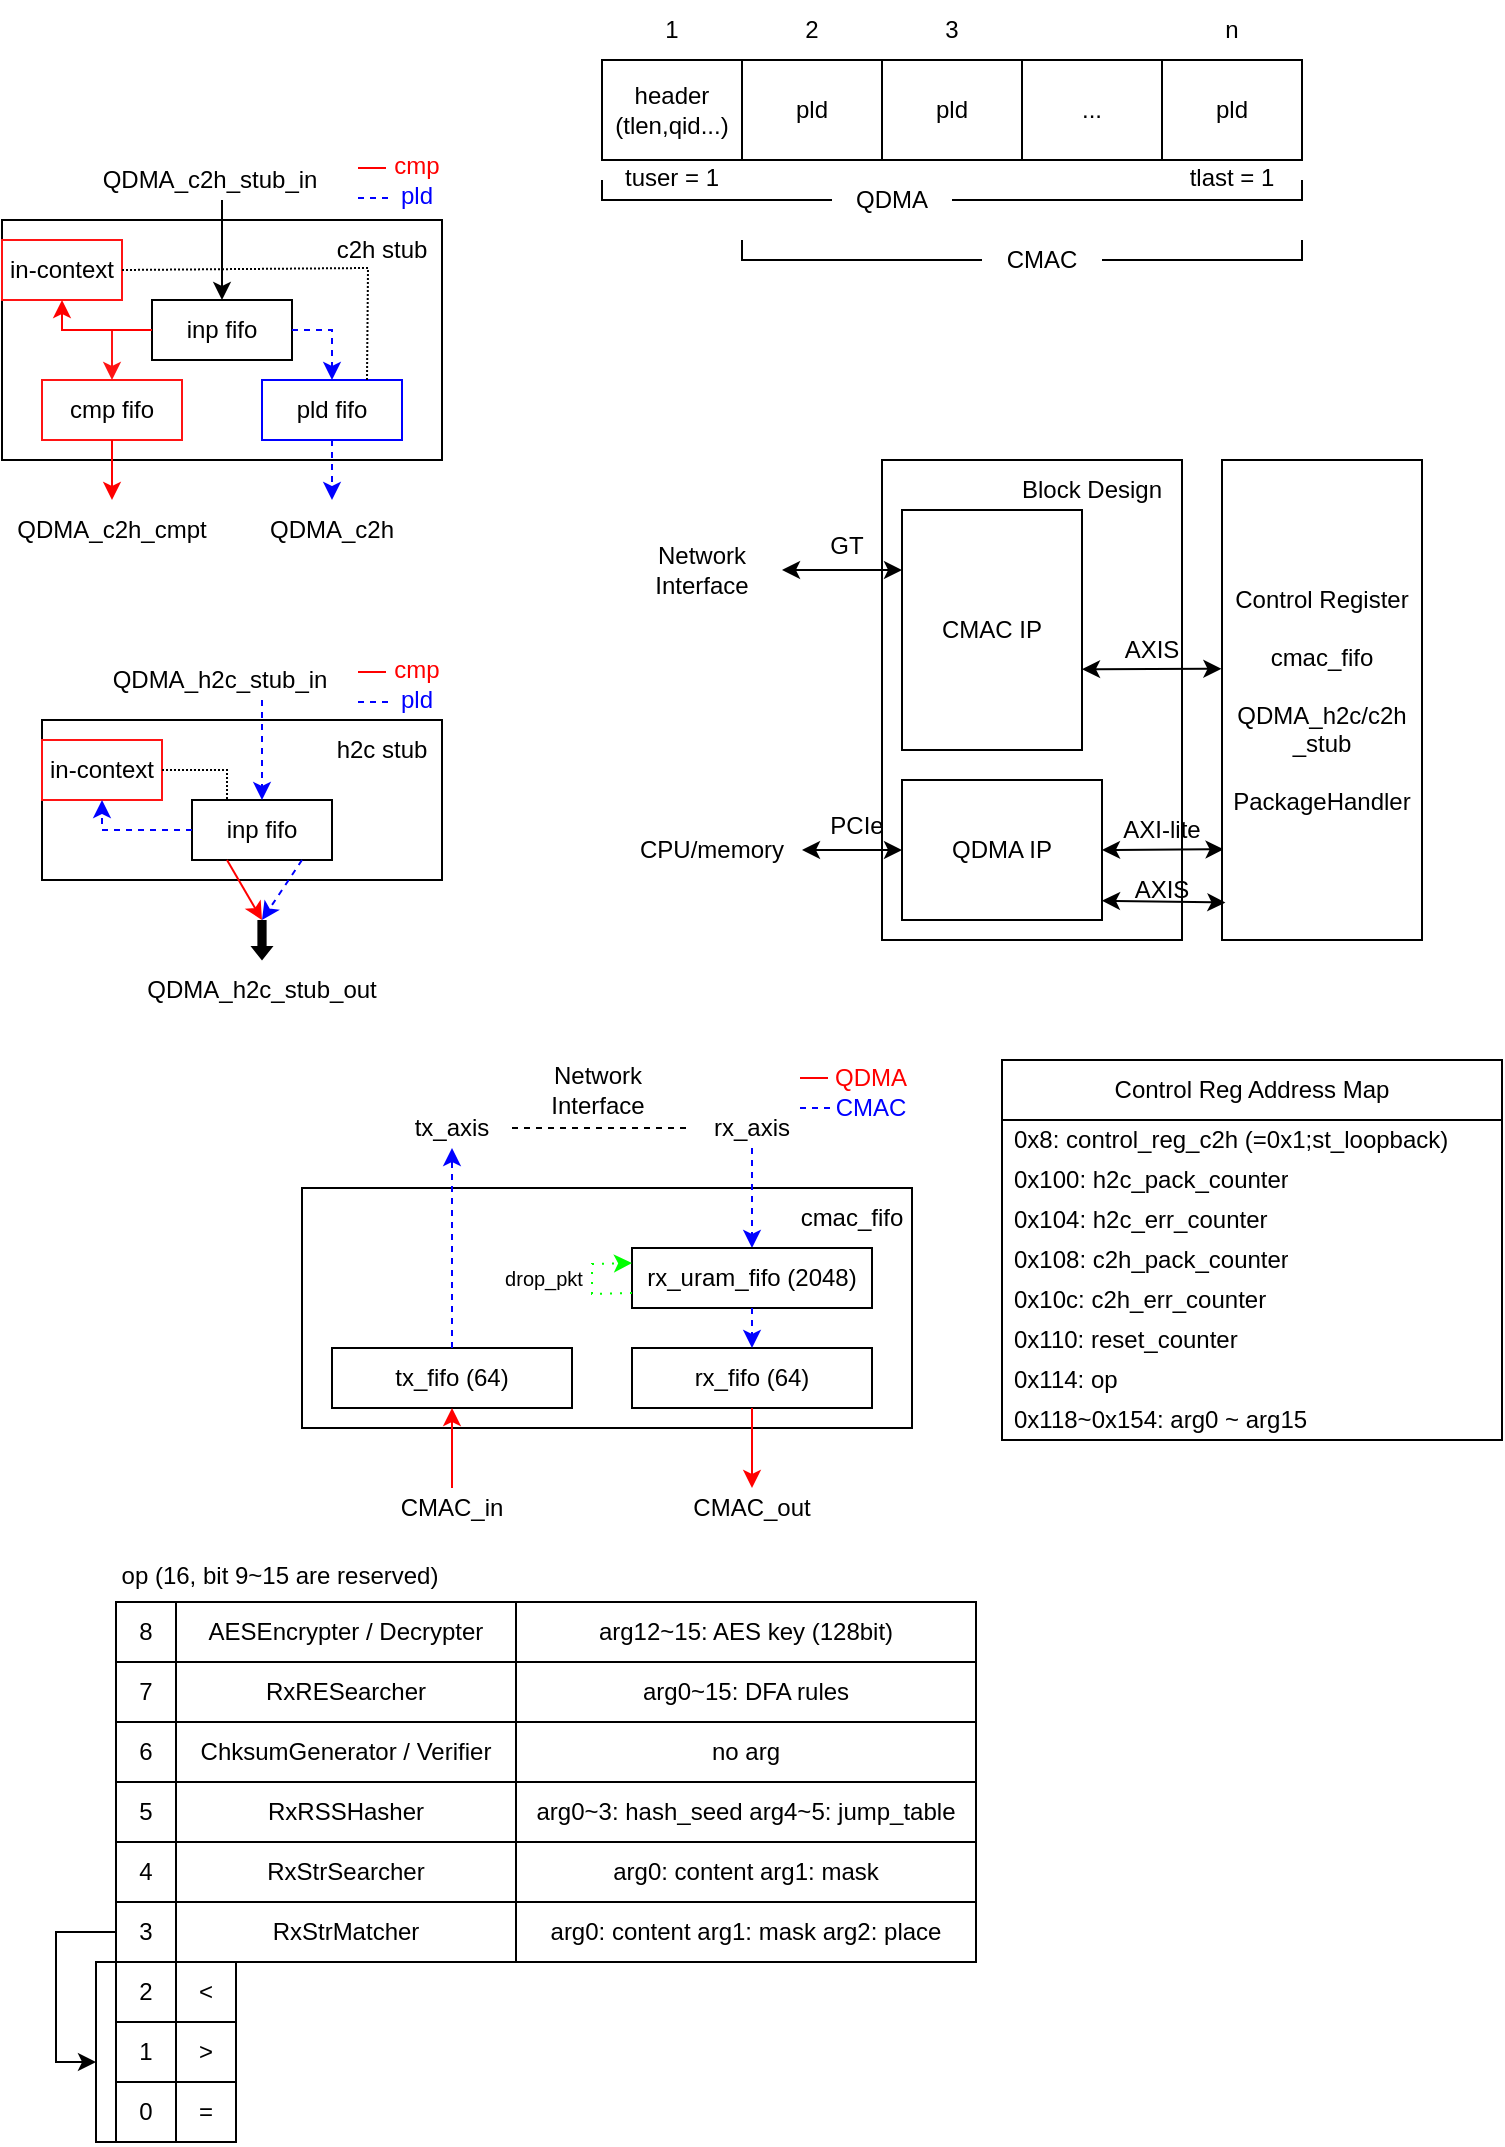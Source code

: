 <mxfile version="20.8.16" type="device"><diagram name="第 1 页" id="GhgbTUiSFUMxC7mxD11E"><mxGraphModel dx="1182" dy="683" grid="0" gridSize="10" guides="1" tooltips="1" connect="1" arrows="1" fold="1" page="1" pageScale="1" pageWidth="827" pageHeight="1169" math="0" shadow="0"><root><mxCell id="0"/><mxCell id="1" parent="0"/><mxCell id="1Ac1KNujhslvYd92eQdr-86" value="" style="group" parent="1" vertex="1" connectable="0"><mxGeometry x="20" y="160" width="220" height="210" as="geometry"/></mxCell><mxCell id="1Ac1KNujhslvYd92eQdr-1" value="" style="rounded=0;whiteSpace=wrap;html=1;" parent="1Ac1KNujhslvYd92eQdr-86" vertex="1"><mxGeometry y="40" width="220" height="120" as="geometry"/></mxCell><mxCell id="1Ac1KNujhslvYd92eQdr-2" value="c2h stub" style="text;html=1;strokeColor=none;fillColor=none;align=center;verticalAlign=middle;whiteSpace=wrap;rounded=0;" parent="1Ac1KNujhslvYd92eQdr-86" vertex="1"><mxGeometry x="160" y="40" width="60" height="30" as="geometry"/></mxCell><mxCell id="1Ac1KNujhslvYd92eQdr-3" value="inp fifo" style="rounded=0;whiteSpace=wrap;html=1;" parent="1Ac1KNujhslvYd92eQdr-86" vertex="1"><mxGeometry x="75" y="80" width="70" height="30" as="geometry"/></mxCell><mxCell id="1Ac1KNujhslvYd92eQdr-5" value="cmp fifo" style="rounded=0;whiteSpace=wrap;html=1;strokeColor=#FF1414;" parent="1Ac1KNujhslvYd92eQdr-86" vertex="1"><mxGeometry x="20" y="120" width="70" height="30" as="geometry"/></mxCell><mxCell id="1Ac1KNujhslvYd92eQdr-11" value="" style="edgeStyle=orthogonalEdgeStyle;rounded=0;orthogonalLoop=1;jettySize=auto;html=1;exitX=0;exitY=0.5;exitDx=0;exitDy=0;entryX=0.5;entryY=0;entryDx=0;entryDy=0;fillColor=#FF1C1C;strokeColor=#FF1414;" parent="1Ac1KNujhslvYd92eQdr-86" source="1Ac1KNujhslvYd92eQdr-3" target="1Ac1KNujhslvYd92eQdr-5" edge="1"><mxGeometry relative="1" as="geometry"/></mxCell><mxCell id="1Ac1KNujhslvYd92eQdr-6" value="pld fifo" style="rounded=0;whiteSpace=wrap;html=1;strokeColor=#0000FF;" parent="1Ac1KNujhslvYd92eQdr-86" vertex="1"><mxGeometry x="130" y="120" width="70" height="30" as="geometry"/></mxCell><mxCell id="1Ac1KNujhslvYd92eQdr-12" value="" style="edgeStyle=orthogonalEdgeStyle;rounded=0;orthogonalLoop=1;jettySize=auto;html=1;exitX=1;exitY=0.5;exitDx=0;exitDy=0;strokeColor=#0000FF;dashed=1;" parent="1Ac1KNujhslvYd92eQdr-86" source="1Ac1KNujhslvYd92eQdr-3" target="1Ac1KNujhslvYd92eQdr-6" edge="1"><mxGeometry relative="1" as="geometry"/></mxCell><mxCell id="1Ac1KNujhslvYd92eQdr-7" value="in-context" style="rounded=0;whiteSpace=wrap;html=1;strokeColor=#FF1414;" parent="1Ac1KNujhslvYd92eQdr-86" vertex="1"><mxGeometry y="50" width="60" height="30" as="geometry"/></mxCell><mxCell id="1Ac1KNujhslvYd92eQdr-8" value="" style="endArrow=classic;html=1;rounded=0;entryX=0.5;entryY=0;entryDx=0;entryDy=0;" parent="1Ac1KNujhslvYd92eQdr-86" target="1Ac1KNujhslvYd92eQdr-3" edge="1"><mxGeometry width="50" height="50" relative="1" as="geometry"><mxPoint x="110" y="30" as="sourcePoint"/><mxPoint x="140" y="-10" as="targetPoint"/></mxGeometry></mxCell><mxCell id="1Ac1KNujhslvYd92eQdr-26" value="" style="edgeStyle=orthogonalEdgeStyle;rounded=0;orthogonalLoop=1;jettySize=auto;html=1;strokeColor=#FF0000;fillColor=#FF1C1C;entryX=0.5;entryY=1;entryDx=0;entryDy=0;" parent="1Ac1KNujhslvYd92eQdr-86" source="1Ac1KNujhslvYd92eQdr-3" target="1Ac1KNujhslvYd92eQdr-7" edge="1"><mxGeometry relative="1" as="geometry"><Array as="points"><mxPoint x="30" y="95"/></Array></mxGeometry></mxCell><mxCell id="1Ac1KNujhslvYd92eQdr-17" value="" style="endArrow=classic;html=1;rounded=0;exitX=0.5;exitY=1;exitDx=0;exitDy=0;strokeColor=#FF0000;" parent="1Ac1KNujhslvYd92eQdr-86" source="1Ac1KNujhslvYd92eQdr-5" edge="1"><mxGeometry width="50" height="50" relative="1" as="geometry"><mxPoint x="100" y="230" as="sourcePoint"/><mxPoint x="55" y="180" as="targetPoint"/></mxGeometry></mxCell><mxCell id="1Ac1KNujhslvYd92eQdr-18" value="" style="endArrow=classic;html=1;rounded=0;exitX=0.5;exitY=1;exitDx=0;exitDy=0;strokeColor=#0000FF;dashed=1;" parent="1Ac1KNujhslvYd92eQdr-86" source="1Ac1KNujhslvYd92eQdr-6" edge="1"><mxGeometry width="50" height="50" relative="1" as="geometry"><mxPoint x="210" y="230" as="sourcePoint"/><mxPoint x="165" y="180" as="targetPoint"/></mxGeometry></mxCell><mxCell id="1Ac1KNujhslvYd92eQdr-19" value="QDMA_c2h_cmpt" style="text;html=1;strokeColor=none;fillColor=none;align=center;verticalAlign=middle;whiteSpace=wrap;rounded=0;" parent="1Ac1KNujhslvYd92eQdr-86" vertex="1"><mxGeometry x="25" y="180" width="60" height="30" as="geometry"/></mxCell><mxCell id="1Ac1KNujhslvYd92eQdr-20" value="QDMA_c2h" style="text;html=1;strokeColor=none;fillColor=none;align=center;verticalAlign=middle;whiteSpace=wrap;rounded=0;" parent="1Ac1KNujhslvYd92eQdr-86" vertex="1"><mxGeometry x="135" y="180" width="60" height="30" as="geometry"/></mxCell><mxCell id="1Ac1KNujhslvYd92eQdr-38" value="&lt;font color=&quot;#ff0000&quot;&gt;cmp&lt;/font&gt; &lt;font color=&quot;#0000ff&quot;&gt;pld&lt;/font&gt;" style="text;html=1;strokeColor=none;fillColor=none;align=center;verticalAlign=middle;whiteSpace=wrap;rounded=0;" parent="1Ac1KNujhslvYd92eQdr-86" vertex="1"><mxGeometry x="195" y="7" width="25" height="26" as="geometry"/></mxCell><mxCell id="1Ac1KNujhslvYd92eQdr-39" value="&lt;font color=&quot;#000000&quot;&gt;QDMA_c2h_stub_in&lt;/font&gt;" style="text;html=1;strokeColor=none;fillColor=none;align=center;verticalAlign=middle;whiteSpace=wrap;rounded=0;fontColor=#0000FF;" parent="1Ac1KNujhslvYd92eQdr-86" vertex="1"><mxGeometry x="69" y="5" width="70" height="30" as="geometry"/></mxCell><mxCell id="4Rt4uNgSajtu0eQ9Tmw--2" value="" style="endArrow=none;dashed=1;html=1;rounded=0;exitX=1;exitY=0.5;exitDx=0;exitDy=0;entryX=0.75;entryY=0;entryDx=0;entryDy=0;dashPattern=1 1;" edge="1" parent="1Ac1KNujhslvYd92eQdr-86" source="1Ac1KNujhslvYd92eQdr-7" target="1Ac1KNujhslvYd92eQdr-6"><mxGeometry width="50" height="50" relative="1" as="geometry"><mxPoint x="290" y="157" as="sourcePoint"/><mxPoint x="340" y="107" as="targetPoint"/><Array as="points"><mxPoint x="183" y="64"/></Array></mxGeometry></mxCell><mxCell id="4Rt4uNgSajtu0eQ9Tmw--23" value="" style="endArrow=none;html=1;rounded=0;fillColor=#000000;strokeColor=#FF0000;" edge="1" parent="1Ac1KNujhslvYd92eQdr-86"><mxGeometry width="50" height="50" relative="1" as="geometry"><mxPoint x="178" y="14" as="sourcePoint"/><mxPoint x="192" y="14" as="targetPoint"/></mxGeometry></mxCell><mxCell id="1Ac1KNujhslvYd92eQdr-87" value="" style="group" parent="1" vertex="1" connectable="0"><mxGeometry x="320" y="90" width="350" height="145" as="geometry"/></mxCell><mxCell id="1Ac1KNujhslvYd92eQdr-27" value="" style="rounded=0;whiteSpace=wrap;html=1;strokeColor=#000000;fillColor=#FFFFFF;" parent="1Ac1KNujhslvYd92eQdr-87" vertex="1"><mxGeometry y="30" width="350" height="50" as="geometry"/></mxCell><mxCell id="1Ac1KNujhslvYd92eQdr-28" value="header&lt;br&gt;(tlen,qid...)" style="rounded=0;whiteSpace=wrap;html=1;strokeColor=#000000;fillColor=#FFFFFF;" parent="1Ac1KNujhslvYd92eQdr-87" vertex="1"><mxGeometry y="30" width="70" height="50" as="geometry"/></mxCell><mxCell id="1Ac1KNujhslvYd92eQdr-29" value="1" style="text;html=1;strokeColor=none;fillColor=none;align=center;verticalAlign=middle;whiteSpace=wrap;rounded=0;" parent="1Ac1KNujhslvYd92eQdr-87" vertex="1"><mxGeometry x="5" width="60" height="30" as="geometry"/></mxCell><mxCell id="1Ac1KNujhslvYd92eQdr-30" value="pld" style="rounded=0;whiteSpace=wrap;html=1;strokeColor=#000000;fillColor=#FFFFFF;" parent="1Ac1KNujhslvYd92eQdr-87" vertex="1"><mxGeometry x="70" y="30" width="70" height="50" as="geometry"/></mxCell><mxCell id="1Ac1KNujhslvYd92eQdr-34" value="" style="endArrow=none;html=1;rounded=0;strokeColor=#000000;fillColor=#FF1C1C;startArrow=none;" parent="1Ac1KNujhslvYd92eQdr-87" source="1Ac1KNujhslvYd92eQdr-42" edge="1"><mxGeometry width="50" height="50" relative="1" as="geometry"><mxPoint x="350" y="90" as="sourcePoint"/><mxPoint y="90" as="targetPoint"/><Array as="points"><mxPoint y="100"/></Array></mxGeometry></mxCell><mxCell id="1Ac1KNujhslvYd92eQdr-35" value="pld" style="rounded=0;whiteSpace=wrap;html=1;strokeColor=#000000;fillColor=#FFFFFF;" parent="1Ac1KNujhslvYd92eQdr-87" vertex="1"><mxGeometry x="140" y="30" width="70" height="50" as="geometry"/></mxCell><mxCell id="1Ac1KNujhslvYd92eQdr-36" value="..." style="rounded=0;whiteSpace=wrap;html=1;strokeColor=#000000;fillColor=#FFFFFF;" parent="1Ac1KNujhslvYd92eQdr-87" vertex="1"><mxGeometry x="210" y="30" width="70" height="50" as="geometry"/></mxCell><mxCell id="1Ac1KNujhslvYd92eQdr-37" value="pld" style="rounded=0;whiteSpace=wrap;html=1;strokeColor=#000000;fillColor=#FFFFFF;" parent="1Ac1KNujhslvYd92eQdr-87" vertex="1"><mxGeometry x="280" y="30" width="70" height="50" as="geometry"/></mxCell><mxCell id="1Ac1KNujhslvYd92eQdr-41" value="" style="endArrow=none;html=1;rounded=0;strokeColor=#000000;fillColor=#FF1C1C;" parent="1Ac1KNujhslvYd92eQdr-87" target="1Ac1KNujhslvYd92eQdr-42" edge="1"><mxGeometry width="50" height="50" relative="1" as="geometry"><mxPoint x="350" y="90" as="sourcePoint"/><mxPoint y="90" as="targetPoint"/><Array as="points"><mxPoint x="350" y="100"/></Array></mxGeometry></mxCell><mxCell id="1Ac1KNujhslvYd92eQdr-42" value="QDMA" style="text;html=1;strokeColor=none;fillColor=none;align=center;verticalAlign=middle;whiteSpace=wrap;rounded=0;fontColor=#000000;" parent="1Ac1KNujhslvYd92eQdr-87" vertex="1"><mxGeometry x="115" y="85" width="60" height="30" as="geometry"/></mxCell><mxCell id="1Ac1KNujhslvYd92eQdr-43" value="" style="endArrow=none;html=1;rounded=0;strokeColor=#000000;fillColor=#FF1C1C;startArrow=none;" parent="1Ac1KNujhslvYd92eQdr-87" edge="1"><mxGeometry width="50" height="50" relative="1" as="geometry"><mxPoint x="185" y="130" as="sourcePoint"/><mxPoint x="70" y="120" as="targetPoint"/><Array as="points"><mxPoint x="70" y="130"/></Array></mxGeometry></mxCell><mxCell id="1Ac1KNujhslvYd92eQdr-44" value="" style="endArrow=none;html=1;rounded=0;strokeColor=#000000;fillColor=#FF1C1C;startArrow=none;" parent="1Ac1KNujhslvYd92eQdr-87" source="1Ac1KNujhslvYd92eQdr-45" edge="1"><mxGeometry width="50" height="50" relative="1" as="geometry"><mxPoint x="350" y="120" as="sourcePoint"/><mxPoint x="175" y="130" as="targetPoint"/><Array as="points"/></mxGeometry></mxCell><mxCell id="1Ac1KNujhslvYd92eQdr-46" value="" style="endArrow=none;html=1;rounded=0;strokeColor=#000000;fillColor=#FF1C1C;" parent="1Ac1KNujhslvYd92eQdr-87" target="1Ac1KNujhslvYd92eQdr-45" edge="1"><mxGeometry width="50" height="50" relative="1" as="geometry"><mxPoint x="350" y="120" as="sourcePoint"/><mxPoint x="175" y="130" as="targetPoint"/><Array as="points"><mxPoint x="350" y="130"/></Array></mxGeometry></mxCell><mxCell id="1Ac1KNujhslvYd92eQdr-45" value="CMAC" style="text;html=1;strokeColor=none;fillColor=none;align=center;verticalAlign=middle;whiteSpace=wrap;rounded=0;fontColor=#000000;" parent="1Ac1KNujhslvYd92eQdr-87" vertex="1"><mxGeometry x="190" y="115" width="60" height="30" as="geometry"/></mxCell><mxCell id="1Ac1KNujhslvYd92eQdr-49" value="2" style="text;html=1;strokeColor=none;fillColor=none;align=center;verticalAlign=middle;whiteSpace=wrap;rounded=0;" parent="1Ac1KNujhslvYd92eQdr-87" vertex="1"><mxGeometry x="75" width="60" height="30" as="geometry"/></mxCell><mxCell id="1Ac1KNujhslvYd92eQdr-50" value="3" style="text;html=1;strokeColor=none;fillColor=none;align=center;verticalAlign=middle;whiteSpace=wrap;rounded=0;" parent="1Ac1KNujhslvYd92eQdr-87" vertex="1"><mxGeometry x="145" width="60" height="30" as="geometry"/></mxCell><mxCell id="1Ac1KNujhslvYd92eQdr-51" value="n" style="text;html=1;strokeColor=none;fillColor=none;align=center;verticalAlign=middle;whiteSpace=wrap;rounded=0;" parent="1Ac1KNujhslvYd92eQdr-87" vertex="1"><mxGeometry x="285" width="60" height="30" as="geometry"/></mxCell><mxCell id="4Rt4uNgSajtu0eQ9Tmw--21" value="tuser = 1" style="text;html=1;strokeColor=none;fillColor=none;align=center;verticalAlign=middle;whiteSpace=wrap;rounded=0;" vertex="1" parent="1Ac1KNujhslvYd92eQdr-87"><mxGeometry x="5" y="77" width="60" height="24" as="geometry"/></mxCell><mxCell id="4Rt4uNgSajtu0eQ9Tmw--22" value="tlast&amp;nbsp;= 1" style="text;html=1;strokeColor=none;fillColor=none;align=center;verticalAlign=middle;whiteSpace=wrap;rounded=0;" vertex="1" parent="1Ac1KNujhslvYd92eQdr-87"><mxGeometry x="285" y="77" width="60" height="24" as="geometry"/></mxCell><mxCell id="1Ac1KNujhslvYd92eQdr-114" value="" style="group" parent="1" vertex="1" connectable="0"><mxGeometry x="40" y="410" width="200" height="190" as="geometry"/></mxCell><mxCell id="1Ac1KNujhslvYd92eQdr-89" value="" style="rounded=0;whiteSpace=wrap;html=1;" parent="1Ac1KNujhslvYd92eQdr-114" vertex="1"><mxGeometry y="40" width="200" height="80" as="geometry"/></mxCell><mxCell id="1Ac1KNujhslvYd92eQdr-90" value="h2c stub" style="text;html=1;strokeColor=none;fillColor=none;align=center;verticalAlign=middle;whiteSpace=wrap;rounded=0;" parent="1Ac1KNujhslvYd92eQdr-114" vertex="1"><mxGeometry x="140" y="40" width="60" height="30" as="geometry"/></mxCell><mxCell id="1Ac1KNujhslvYd92eQdr-91" value="inp fifo" style="rounded=0;whiteSpace=wrap;html=1;" parent="1Ac1KNujhslvYd92eQdr-114" vertex="1"><mxGeometry x="75" y="80" width="70" height="30" as="geometry"/></mxCell><mxCell id="1Ac1KNujhslvYd92eQdr-96" value="in-context" style="rounded=0;whiteSpace=wrap;html=1;strokeColor=#FF1414;" parent="1Ac1KNujhslvYd92eQdr-114" vertex="1"><mxGeometry y="50" width="60" height="30" as="geometry"/></mxCell><mxCell id="1Ac1KNujhslvYd92eQdr-97" value="" style="endArrow=classic;html=1;rounded=0;entryX=0.5;entryY=0;entryDx=0;entryDy=0;strokeColor=#0000FF;dashed=1;" parent="1Ac1KNujhslvYd92eQdr-114" target="1Ac1KNujhslvYd92eQdr-91" edge="1"><mxGeometry width="50" height="50" relative="1" as="geometry"><mxPoint x="110" y="30" as="sourcePoint"/><mxPoint x="140" y="-10" as="targetPoint"/></mxGeometry></mxCell><mxCell id="1Ac1KNujhslvYd92eQdr-100" value="" style="endArrow=classic;html=1;rounded=0;exitX=0;exitY=0.5;exitDx=0;exitDy=0;strokeColor=#0000FF;entryX=0.5;entryY=1;entryDx=0;entryDy=0;dashed=1;" parent="1Ac1KNujhslvYd92eQdr-114" source="1Ac1KNujhslvYd92eQdr-91" target="1Ac1KNujhslvYd92eQdr-96" edge="1"><mxGeometry width="50" height="50" relative="1" as="geometry"><mxPoint x="55" y="150" as="sourcePoint"/><mxPoint x="55" y="180" as="targetPoint"/><Array as="points"><mxPoint x="30" y="95"/></Array></mxGeometry></mxCell><mxCell id="1Ac1KNujhslvYd92eQdr-105" value="&lt;font color=&quot;#000000&quot;&gt;QDMA_h2c_stub_in&lt;/font&gt;" style="text;html=1;strokeColor=none;fillColor=none;align=center;verticalAlign=middle;whiteSpace=wrap;rounded=0;fontColor=#0000FF;" parent="1Ac1KNujhslvYd92eQdr-114" vertex="1"><mxGeometry x="54" y="5" width="70" height="30" as="geometry"/></mxCell><mxCell id="1Ac1KNujhslvYd92eQdr-106" value="" style="endArrow=classic;html=1;rounded=0;strokeColor=#FF0000;fontColor=#000000;fillColor=#FF1C1C;exitX=0.25;exitY=1;exitDx=0;exitDy=0;" parent="1Ac1KNujhslvYd92eQdr-114" source="1Ac1KNujhslvYd92eQdr-91" edge="1"><mxGeometry width="50" height="50" relative="1" as="geometry"><mxPoint x="90" y="270" as="sourcePoint"/><mxPoint x="110" y="140" as="targetPoint"/></mxGeometry></mxCell><mxCell id="1Ac1KNujhslvYd92eQdr-108" value="" style="endArrow=classic;html=1;rounded=0;strokeColor=#0000FF;fontColor=#000000;fillColor=#FF1C1C;dashed=1;" parent="1Ac1KNujhslvYd92eQdr-114" edge="1"><mxGeometry width="50" height="50" relative="1" as="geometry"><mxPoint x="130" y="110" as="sourcePoint"/><mxPoint x="110" y="140" as="targetPoint"/></mxGeometry></mxCell><mxCell id="1Ac1KNujhslvYd92eQdr-110" value="&lt;font color=&quot;#000000&quot;&gt;QDMA_h2c_stub_out&lt;/font&gt;" style="text;html=1;strokeColor=none;fillColor=none;align=center;verticalAlign=middle;whiteSpace=wrap;rounded=0;fontColor=#0000FF;" parent="1Ac1KNujhslvYd92eQdr-114" vertex="1"><mxGeometry x="75" y="160" width="70" height="30" as="geometry"/></mxCell><mxCell id="1Ac1KNujhslvYd92eQdr-113" value="" style="endArrow=classic;html=1;rounded=0;strokeColor=#000000;fontColor=#000000;fillColor=#000000;endFill=1;shape=flexArrow;endWidth=4.83;endSize=1.647;width=3.611;" parent="1Ac1KNujhslvYd92eQdr-114" target="1Ac1KNujhslvYd92eQdr-110" edge="1"><mxGeometry width="50" height="50" relative="1" as="geometry"><mxPoint x="110" y="140" as="sourcePoint"/><mxPoint x="90" y="140" as="targetPoint"/></mxGeometry></mxCell><mxCell id="4Rt4uNgSajtu0eQ9Tmw--11" value="" style="endArrow=none;dashed=1;html=1;rounded=0;exitX=1;exitY=0.5;exitDx=0;exitDy=0;entryX=0.25;entryY=0;entryDx=0;entryDy=0;dashPattern=1 1;edgeStyle=orthogonalEdgeStyle;" edge="1" parent="1Ac1KNujhslvYd92eQdr-114" source="1Ac1KNujhslvYd92eQdr-96" target="1Ac1KNujhslvYd92eQdr-91"><mxGeometry width="50" height="50" relative="1" as="geometry"><mxPoint x="111" y="-27" as="sourcePoint"/><mxPoint x="233.5" y="28" as="targetPoint"/></mxGeometry></mxCell><mxCell id="4Rt4uNgSajtu0eQ9Tmw--28" value="&lt;font color=&quot;#ff0000&quot;&gt;cmp&lt;/font&gt; &lt;font color=&quot;#0000ff&quot;&gt;pld&lt;/font&gt;" style="text;html=1;strokeColor=none;fillColor=none;align=center;verticalAlign=middle;whiteSpace=wrap;rounded=0;" vertex="1" parent="1Ac1KNujhslvYd92eQdr-114"><mxGeometry x="175" y="9" width="25" height="26" as="geometry"/></mxCell><mxCell id="4Rt4uNgSajtu0eQ9Tmw--29" value="" style="endArrow=none;html=1;rounded=0;fillColor=#000000;strokeColor=#FF0000;" edge="1" parent="1Ac1KNujhslvYd92eQdr-114"><mxGeometry width="50" height="50" relative="1" as="geometry"><mxPoint x="158" y="16" as="sourcePoint"/><mxPoint x="172" y="16" as="targetPoint"/></mxGeometry></mxCell><mxCell id="4Rt4uNgSajtu0eQ9Tmw--30" value="" style="endArrow=none;html=1;rounded=0;fillColor=#000000;dashed=1;strokeColor=#0000FF;" edge="1" parent="1Ac1KNujhslvYd92eQdr-114"><mxGeometry width="50" height="50" relative="1" as="geometry"><mxPoint x="158" y="31" as="sourcePoint"/><mxPoint x="173" y="31" as="targetPoint"/></mxGeometry></mxCell><mxCell id="1Ac1KNujhslvYd92eQdr-136" value="" style="group" parent="1" vertex="1" connectable="0"><mxGeometry x="330" y="320" width="400" height="240" as="geometry"/></mxCell><mxCell id="1Ac1KNujhslvYd92eQdr-115" value="" style="rounded=0;whiteSpace=wrap;html=1;strokeColor=#000000;fontColor=#000000;fillColor=#FFFFFF;" parent="1Ac1KNujhslvYd92eQdr-136" vertex="1"><mxGeometry x="130" width="150" height="240" as="geometry"/></mxCell><mxCell id="1Ac1KNujhslvYd92eQdr-116" value="CMAC IP" style="rounded=0;whiteSpace=wrap;html=1;strokeColor=#000000;fontColor=#000000;fillColor=#FFFFFF;" parent="1Ac1KNujhslvYd92eQdr-136" vertex="1"><mxGeometry x="140" y="25" width="90" height="120" as="geometry"/></mxCell><mxCell id="1Ac1KNujhslvYd92eQdr-117" value="QDMA IP" style="rounded=0;whiteSpace=wrap;html=1;strokeColor=#000000;fontColor=#000000;fillColor=#FFFFFF;" parent="1Ac1KNujhslvYd92eQdr-136" vertex="1"><mxGeometry x="140" y="160" width="100" height="70" as="geometry"/></mxCell><mxCell id="1Ac1KNujhslvYd92eQdr-118" value="Block Design" style="text;html=1;strokeColor=none;fillColor=none;align=center;verticalAlign=middle;whiteSpace=wrap;rounded=0;fontColor=#000000;" parent="1Ac1KNujhslvYd92eQdr-136" vertex="1"><mxGeometry x="190" width="90" height="30" as="geometry"/></mxCell><mxCell id="1Ac1KNujhslvYd92eQdr-119" value="" style="endArrow=classic;startArrow=classic;html=1;rounded=0;strokeColor=#000000;fontColor=#000000;fillColor=#FF0000;exitX=0;exitY=0.25;exitDx=0;exitDy=0;" parent="1Ac1KNujhslvYd92eQdr-136" source="1Ac1KNujhslvYd92eQdr-116" target="1Ac1KNujhslvYd92eQdr-120" edge="1"><mxGeometry width="50" height="50" relative="1" as="geometry"><mxPoint x="340" y="80" as="sourcePoint"/><mxPoint x="370" y="55" as="targetPoint"/></mxGeometry></mxCell><mxCell id="1Ac1KNujhslvYd92eQdr-120" value="Network Interface" style="text;html=1;strokeColor=none;fillColor=none;align=center;verticalAlign=middle;whiteSpace=wrap;rounded=0;fontColor=#000000;" parent="1Ac1KNujhslvYd92eQdr-136" vertex="1"><mxGeometry y="40" width="80" height="30" as="geometry"/></mxCell><mxCell id="1Ac1KNujhslvYd92eQdr-121" value="" style="endArrow=classic;startArrow=classic;html=1;rounded=0;strokeColor=#000000;fontColor=#000000;fillColor=#FF0000;exitX=1;exitY=0.25;exitDx=0;exitDy=0;entryX=-0.003;entryY=0.435;entryDx=0;entryDy=0;entryPerimeter=0;" parent="1Ac1KNujhslvYd92eQdr-136" target="1Ac1KNujhslvYd92eQdr-126" edge="1"><mxGeometry width="50" height="50" relative="1" as="geometry"><mxPoint x="230" y="104.58" as="sourcePoint"/><mxPoint x="340" y="104.58" as="targetPoint"/></mxGeometry></mxCell><mxCell id="1Ac1KNujhslvYd92eQdr-125" value="" style="endArrow=classic;startArrow=classic;html=1;rounded=0;strokeColor=#000000;fontColor=#000000;fillColor=#FF0000;exitX=1;exitY=0.5;exitDx=0;exitDy=0;entryX=0.008;entryY=0.811;entryDx=0;entryDy=0;entryPerimeter=0;" parent="1Ac1KNujhslvYd92eQdr-136" source="1Ac1KNujhslvYd92eQdr-117" target="1Ac1KNujhslvYd92eQdr-126" edge="1"><mxGeometry width="50" height="50" relative="1" as="geometry"><mxPoint x="310" y="220" as="sourcePoint"/><mxPoint x="340" y="195" as="targetPoint"/></mxGeometry></mxCell><mxCell id="1Ac1KNujhslvYd92eQdr-126" value="Control Register&lt;br&gt;&lt;br&gt;cmac_fifo&lt;br&gt;&lt;br&gt;QDMA_h2c/c2h _stub&lt;br&gt;&lt;br&gt;PackageHandler" style="rounded=0;whiteSpace=wrap;html=1;strokeColor=#000000;fontColor=#000000;fillColor=#FFFFFF;" parent="1Ac1KNujhslvYd92eQdr-136" vertex="1"><mxGeometry x="300" width="100" height="240" as="geometry"/></mxCell><mxCell id="1Ac1KNujhslvYd92eQdr-127" value="" style="endArrow=classic;startArrow=classic;html=1;rounded=0;strokeColor=#000000;fontColor=#000000;fillColor=#FF0000;entryX=0;entryY=0.5;entryDx=0;entryDy=0;exitX=1;exitY=0.5;exitDx=0;exitDy=0;" parent="1Ac1KNujhslvYd92eQdr-136" source="1Ac1KNujhslvYd92eQdr-128" target="1Ac1KNujhslvYd92eQdr-117" edge="1"><mxGeometry width="50" height="50" relative="1" as="geometry"><mxPoint x="100" y="195" as="sourcePoint"/><mxPoint x="20" y="140" as="targetPoint"/></mxGeometry></mxCell><mxCell id="1Ac1KNujhslvYd92eQdr-128" value="CPU/memory" style="text;html=1;strokeColor=none;fillColor=none;align=center;verticalAlign=middle;whiteSpace=wrap;rounded=0;fontColor=#000000;" parent="1Ac1KNujhslvYd92eQdr-136" vertex="1"><mxGeometry y="180" width="90" height="30" as="geometry"/></mxCell><mxCell id="1Ac1KNujhslvYd92eQdr-129" value="" style="endArrow=classic;startArrow=classic;html=1;rounded=0;strokeColor=#000000;fontColor=#000000;fillColor=#FF0000;exitX=1;exitY=0.5;exitDx=0;exitDy=0;entryX=0.017;entryY=0.922;entryDx=0;entryDy=0;entryPerimeter=0;" parent="1Ac1KNujhslvYd92eQdr-136" target="1Ac1KNujhslvYd92eQdr-126" edge="1"><mxGeometry width="50" height="50" relative="1" as="geometry"><mxPoint x="240" y="220.36" as="sourcePoint"/><mxPoint x="290.8" y="220.0" as="targetPoint"/></mxGeometry></mxCell><mxCell id="1Ac1KNujhslvYd92eQdr-130" value="AXIS" style="text;html=1;strokeColor=none;fillColor=none;align=center;verticalAlign=middle;whiteSpace=wrap;rounded=0;fontColor=#000000;" parent="1Ac1KNujhslvYd92eQdr-136" vertex="1"><mxGeometry x="230" y="80" width="70" height="30" as="geometry"/></mxCell><mxCell id="1Ac1KNujhslvYd92eQdr-131" value="AXI-lite" style="text;html=1;strokeColor=none;fillColor=none;align=center;verticalAlign=middle;whiteSpace=wrap;rounded=0;fontColor=#000000;" parent="1Ac1KNujhslvYd92eQdr-136" vertex="1"><mxGeometry x="240" y="170" width="60" height="30" as="geometry"/></mxCell><mxCell id="1Ac1KNujhslvYd92eQdr-133" value="AXIS" style="text;html=1;strokeColor=none;fillColor=none;align=center;verticalAlign=middle;whiteSpace=wrap;rounded=0;fontColor=#000000;" parent="1Ac1KNujhslvYd92eQdr-136" vertex="1"><mxGeometry x="240" y="200" width="60" height="30" as="geometry"/></mxCell><mxCell id="1Ac1KNujhslvYd92eQdr-134" value="GT" style="text;html=1;strokeColor=none;fillColor=none;align=center;verticalAlign=middle;whiteSpace=wrap;rounded=0;fontColor=#000000;" parent="1Ac1KNujhslvYd92eQdr-136" vertex="1"><mxGeometry x="90" y="30" width="45" height="25" as="geometry"/></mxCell><mxCell id="1Ac1KNujhslvYd92eQdr-135" value="PCIe" style="text;html=1;strokeColor=none;fillColor=none;align=center;verticalAlign=middle;whiteSpace=wrap;rounded=0;fontColor=#000000;" parent="1Ac1KNujhslvYd92eQdr-136" vertex="1"><mxGeometry x="95" y="170" width="45" height="25" as="geometry"/></mxCell><mxCell id="O9wD_0NqheFxgS8rg9cw-3" value="Control Reg Address Map" style="swimlane;fontStyle=0;childLayout=stackLayout;horizontal=1;startSize=30;horizontalStack=0;resizeParent=1;resizeParentMax=0;resizeLast=0;collapsible=1;marginBottom=0;whiteSpace=wrap;html=1;direction=east;" parent="1" vertex="1"><mxGeometry x="520" y="620" width="250" height="190" as="geometry"><mxRectangle x="350" y="830" width="110" height="30" as="alternateBounds"/></mxGeometry></mxCell><mxCell id="O9wD_0NqheFxgS8rg9cw-37" value="0x8: control_reg_c2h (=0x1;st_loopback)" style="text;strokeColor=none;fillColor=none;align=left;verticalAlign=middle;spacingLeft=4;spacingRight=4;overflow=hidden;points=[[0,0.5],[1,0.5]];portConstraint=eastwest;rotatable=0;whiteSpace=wrap;html=1;" parent="O9wD_0NqheFxgS8rg9cw-3" vertex="1"><mxGeometry y="30" width="250" height="20" as="geometry"/></mxCell><mxCell id="O9wD_0NqheFxgS8rg9cw-4" value="0x100: h2c_pack_counter" style="text;strokeColor=none;fillColor=none;align=left;verticalAlign=middle;spacingLeft=4;spacingRight=4;overflow=hidden;points=[[0,0.5],[1,0.5]];portConstraint=eastwest;rotatable=0;whiteSpace=wrap;html=1;" parent="O9wD_0NqheFxgS8rg9cw-3" vertex="1"><mxGeometry y="50" width="250" height="20" as="geometry"/></mxCell><mxCell id="O9wD_0NqheFxgS8rg9cw-5" value="0x104: h2c_err_counter" style="text;strokeColor=none;fillColor=none;align=left;verticalAlign=middle;spacingLeft=4;spacingRight=4;overflow=hidden;points=[[0,0.5],[1,0.5]];portConstraint=eastwest;rotatable=0;whiteSpace=wrap;html=1;" parent="O9wD_0NqheFxgS8rg9cw-3" vertex="1"><mxGeometry y="70" width="250" height="20" as="geometry"/></mxCell><mxCell id="O9wD_0NqheFxgS8rg9cw-6" value="0x108: c2h_pack_counter" style="text;strokeColor=none;fillColor=none;align=left;verticalAlign=middle;spacingLeft=4;spacingRight=4;overflow=hidden;points=[[0,0.5],[1,0.5]];portConstraint=eastwest;rotatable=0;whiteSpace=wrap;html=1;" parent="O9wD_0NqheFxgS8rg9cw-3" vertex="1"><mxGeometry y="90" width="250" height="20" as="geometry"/></mxCell><mxCell id="O9wD_0NqheFxgS8rg9cw-31" value="0x10c: c2h_err_counter" style="text;strokeColor=none;fillColor=none;align=left;verticalAlign=middle;spacingLeft=4;spacingRight=4;overflow=hidden;points=[[0,0.5],[1,0.5]];portConstraint=eastwest;rotatable=0;whiteSpace=wrap;html=1;" parent="O9wD_0NqheFxgS8rg9cw-3" vertex="1"><mxGeometry y="110" width="250" height="20" as="geometry"/></mxCell><mxCell id="O9wD_0NqheFxgS8rg9cw-32" value="0x110: reset_counter" style="text;strokeColor=none;fillColor=none;align=left;verticalAlign=middle;spacingLeft=4;spacingRight=4;overflow=hidden;points=[[0,0.5],[1,0.5]];portConstraint=eastwest;rotatable=0;whiteSpace=wrap;html=1;" parent="O9wD_0NqheFxgS8rg9cw-3" vertex="1"><mxGeometry y="130" width="250" height="20" as="geometry"/></mxCell><mxCell id="O9wD_0NqheFxgS8rg9cw-33" value="0x114: op" style="text;strokeColor=none;fillColor=none;align=left;verticalAlign=middle;spacingLeft=4;spacingRight=4;overflow=hidden;points=[[0,0.5],[1,0.5]];portConstraint=eastwest;rotatable=0;whiteSpace=wrap;html=1;" parent="O9wD_0NqheFxgS8rg9cw-3" vertex="1"><mxGeometry y="150" width="250" height="20" as="geometry"/></mxCell><mxCell id="O9wD_0NqheFxgS8rg9cw-34" value="0x118~0x154: arg0 ~ arg15" style="text;strokeColor=none;fillColor=none;align=left;verticalAlign=middle;spacingLeft=4;spacingRight=4;overflow=hidden;points=[[0,0.5],[1,0.5]];portConstraint=eastwest;rotatable=0;whiteSpace=wrap;html=1;" parent="O9wD_0NqheFxgS8rg9cw-3" vertex="1"><mxGeometry y="170" width="250" height="20" as="geometry"/></mxCell><mxCell id="0N_TH0KfEJ6fLQO6pQfv-3" value="" style="group" parent="1" vertex="1" connectable="0"><mxGeometry x="170" y="620" width="305" height="234" as="geometry"/></mxCell><mxCell id="1Ac1KNujhslvYd92eQdr-137" value="" style="rounded=0;whiteSpace=wrap;html=1;strokeColor=#000000;fontColor=#000000;fillColor=#FFFFFF;" parent="0N_TH0KfEJ6fLQO6pQfv-3" vertex="1"><mxGeometry y="64" width="305" height="120" as="geometry"/></mxCell><mxCell id="1Ac1KNujhslvYd92eQdr-138" value="tx_fifo (64)" style="rounded=0;whiteSpace=wrap;html=1;strokeColor=#000000;fontColor=#000000;fillColor=#FFFFFF;" parent="0N_TH0KfEJ6fLQO6pQfv-3" vertex="1"><mxGeometry x="15" y="144" width="120" height="30" as="geometry"/></mxCell><mxCell id="1Ac1KNujhslvYd92eQdr-139" value="rx_fifo (64)" style="rounded=0;whiteSpace=wrap;html=1;strokeColor=#000000;fontColor=#000000;fillColor=#FFFFFF;" parent="0N_TH0KfEJ6fLQO6pQfv-3" vertex="1"><mxGeometry x="165" y="144" width="120" height="30" as="geometry"/></mxCell><mxCell id="1Ac1KNujhslvYd92eQdr-140" value="cmac_fifo" style="text;html=1;strokeColor=none;fillColor=none;align=center;verticalAlign=middle;whiteSpace=wrap;rounded=0;fontColor=#000000;" parent="0N_TH0KfEJ6fLQO6pQfv-3" vertex="1"><mxGeometry x="245" y="64" width="60" height="30" as="geometry"/></mxCell><mxCell id="1Ac1KNujhslvYd92eQdr-141" value="" style="endArrow=classic;html=1;rounded=0;strokeColor=#0000FF;fontColor=#000000;fillColor=#FF0000;exitX=0.5;exitY=0;exitDx=0;exitDy=0;dashed=1;" parent="0N_TH0KfEJ6fLQO6pQfv-3" source="1Ac1KNujhslvYd92eQdr-138" edge="1"><mxGeometry width="50" height="50" relative="1" as="geometry"><mxPoint x="55" y="104" as="sourcePoint"/><mxPoint x="75" y="44" as="targetPoint"/></mxGeometry></mxCell><mxCell id="1Ac1KNujhslvYd92eQdr-142" value="" style="endArrow=classic;html=1;rounded=0;strokeColor=#FF0000;fontColor=#000000;fillColor=#FF0000;entryX=0.5;entryY=1;entryDx=0;entryDy=0;" parent="0N_TH0KfEJ6fLQO6pQfv-3" target="1Ac1KNujhslvYd92eQdr-138" edge="1"><mxGeometry width="50" height="50" relative="1" as="geometry"><mxPoint x="75" y="214" as="sourcePoint"/><mxPoint x="85" y="54" as="targetPoint"/></mxGeometry></mxCell><mxCell id="1Ac1KNujhslvYd92eQdr-143" value="" style="endArrow=classic;html=1;rounded=0;strokeColor=#0000FF;fontColor=#000000;fillColor=#FF0000;entryX=0.5;entryY=0;entryDx=0;entryDy=0;dashed=1;" parent="0N_TH0KfEJ6fLQO6pQfv-3" target="1Ac1KNujhslvYd92eQdr-150" edge="1"><mxGeometry width="50" height="50" relative="1" as="geometry"><mxPoint x="225" y="44" as="sourcePoint"/><mxPoint x="225" y="104" as="targetPoint"/></mxGeometry></mxCell><mxCell id="1Ac1KNujhslvYd92eQdr-145" value="" style="endArrow=classic;html=1;rounded=0;strokeColor=#FF0000;fontColor=#000000;fillColor=#FF0000;exitX=0.5;exitY=1;exitDx=0;exitDy=0;" parent="0N_TH0KfEJ6fLQO6pQfv-3" source="1Ac1KNujhslvYd92eQdr-139" edge="1"><mxGeometry width="50" height="50" relative="1" as="geometry"><mxPoint x="85" y="224" as="sourcePoint"/><mxPoint x="225" y="214" as="targetPoint"/></mxGeometry></mxCell><mxCell id="1Ac1KNujhslvYd92eQdr-146" value="CMAC_in" style="text;html=1;strokeColor=none;fillColor=none;align=center;verticalAlign=middle;whiteSpace=wrap;rounded=0;fontColor=#000000;" parent="0N_TH0KfEJ6fLQO6pQfv-3" vertex="1"><mxGeometry x="45" y="214" width="60" height="20" as="geometry"/></mxCell><mxCell id="1Ac1KNujhslvYd92eQdr-147" value="tx_axis" style="text;html=1;strokeColor=none;fillColor=none;align=center;verticalAlign=middle;whiteSpace=wrap;rounded=0;fontColor=#000000;" parent="0N_TH0KfEJ6fLQO6pQfv-3" vertex="1"><mxGeometry x="45" y="24" width="60" height="20" as="geometry"/></mxCell><mxCell id="1Ac1KNujhslvYd92eQdr-148" value="rx_axis" style="text;html=1;strokeColor=none;fillColor=none;align=center;verticalAlign=middle;whiteSpace=wrap;rounded=0;fontColor=#000000;" parent="0N_TH0KfEJ6fLQO6pQfv-3" vertex="1"><mxGeometry x="195" y="24" width="60" height="20" as="geometry"/></mxCell><mxCell id="1Ac1KNujhslvYd92eQdr-149" value="CMAC_out" style="text;html=1;strokeColor=none;fillColor=none;align=center;verticalAlign=middle;whiteSpace=wrap;rounded=0;fontColor=#000000;" parent="0N_TH0KfEJ6fLQO6pQfv-3" vertex="1"><mxGeometry x="195" y="214" width="60" height="20" as="geometry"/></mxCell><mxCell id="1Ac1KNujhslvYd92eQdr-150" value="rx_uram_fifo (2048)" style="rounded=0;whiteSpace=wrap;html=1;strokeColor=#000000;fontColor=#000000;fillColor=#FFFFFF;" parent="0N_TH0KfEJ6fLQO6pQfv-3" vertex="1"><mxGeometry x="165" y="94" width="120" height="30" as="geometry"/></mxCell><mxCell id="1Ac1KNujhslvYd92eQdr-151" value="" style="endArrow=classic;html=1;rounded=0;strokeColor=#0000FF;fontColor=#000000;fillColor=#FF0000;entryX=0.5;entryY=0;entryDx=0;entryDy=0;exitX=0.5;exitY=1;exitDx=0;exitDy=0;dashed=1;" parent="0N_TH0KfEJ6fLQO6pQfv-3" source="1Ac1KNujhslvYd92eQdr-150" target="1Ac1KNujhslvYd92eQdr-139" edge="1"><mxGeometry width="50" height="50" relative="1" as="geometry"><mxPoint x="365" y="154" as="sourcePoint"/><mxPoint x="425" y="124" as="targetPoint"/></mxGeometry></mxCell><mxCell id="1Ac1KNujhslvYd92eQdr-154" value="" style="endArrow=classic;html=1;rounded=0;strokeColor=#00FF00;fontColor=#000000;fillColor=#FF0000;exitX=0;exitY=0.75;exitDx=0;exitDy=0;entryX=0;entryY=0.25;entryDx=0;entryDy=0;dashed=1;dashPattern=1 4;" parent="0N_TH0KfEJ6fLQO6pQfv-3" source="1Ac1KNujhslvYd92eQdr-150" target="1Ac1KNujhslvYd92eQdr-150" edge="1"><mxGeometry width="50" height="50" relative="1" as="geometry"><mxPoint x="115" y="264" as="sourcePoint"/><mxPoint x="165" y="214" as="targetPoint"/><Array as="points"><mxPoint x="145" y="117"/><mxPoint x="145" y="102"/></Array></mxGeometry></mxCell><mxCell id="1Ac1KNujhslvYd92eQdr-155" value="&lt;font style=&quot;font-size: 10px;&quot;&gt;drop_pkt&lt;/font&gt;" style="text;html=1;strokeColor=none;fillColor=none;align=center;verticalAlign=middle;whiteSpace=wrap;rounded=0;fontColor=#000000;" parent="0N_TH0KfEJ6fLQO6pQfv-3" vertex="1"><mxGeometry x="101" y="99" width="40" height="20" as="geometry"/></mxCell><mxCell id="0N_TH0KfEJ6fLQO6pQfv-1" value="" style="endArrow=none;dashed=1;html=1;rounded=0;exitX=1;exitY=0.5;exitDx=0;exitDy=0;entryX=0;entryY=0.5;entryDx=0;entryDy=0;" parent="0N_TH0KfEJ6fLQO6pQfv-3" source="1Ac1KNujhslvYd92eQdr-147" target="1Ac1KNujhslvYd92eQdr-148" edge="1"><mxGeometry width="50" height="50" relative="1" as="geometry"><mxPoint x="145" y="24" as="sourcePoint"/><mxPoint x="195" y="-26" as="targetPoint"/></mxGeometry></mxCell><mxCell id="0N_TH0KfEJ6fLQO6pQfv-2" value="Network Interface" style="text;html=1;strokeColor=none;fillColor=none;align=center;verticalAlign=middle;whiteSpace=wrap;rounded=0;" parent="0N_TH0KfEJ6fLQO6pQfv-3" vertex="1"><mxGeometry x="118" width="60" height="30" as="geometry"/></mxCell><mxCell id="4Rt4uNgSajtu0eQ9Tmw--31" value="&lt;font color=&quot;#ff0000&quot;&gt;QDMA&lt;/font&gt;&lt;br&gt;&lt;font color=&quot;#0000ff&quot;&gt;CMAC&lt;/font&gt;" style="text;html=1;strokeColor=none;fillColor=none;align=center;verticalAlign=middle;whiteSpace=wrap;rounded=0;" vertex="1" parent="0N_TH0KfEJ6fLQO6pQfv-3"><mxGeometry x="272" y="3" width="25" height="26" as="geometry"/></mxCell><mxCell id="4Rt4uNgSajtu0eQ9Tmw--32" value="" style="endArrow=none;html=1;rounded=0;fillColor=#000000;strokeColor=#FF0000;" edge="1" parent="0N_TH0KfEJ6fLQO6pQfv-3"><mxGeometry width="50" height="50" relative="1" as="geometry"><mxPoint x="249" y="9" as="sourcePoint"/><mxPoint x="263" y="9" as="targetPoint"/></mxGeometry></mxCell><mxCell id="4Rt4uNgSajtu0eQ9Tmw--33" value="" style="endArrow=none;html=1;rounded=0;fillColor=#000000;dashed=1;strokeColor=#0000FF;" edge="1" parent="0N_TH0KfEJ6fLQO6pQfv-3"><mxGeometry width="50" height="50" relative="1" as="geometry"><mxPoint x="249" y="24" as="sourcePoint"/><mxPoint x="264" y="24" as="targetPoint"/></mxGeometry></mxCell><mxCell id="25oV4HdML4LZiXg3hNjW-4" value="" style="group" parent="1" vertex="1" connectable="0"><mxGeometry x="47" y="863" width="460" height="298" as="geometry"/></mxCell><mxCell id="O9wD_0NqheFxgS8rg9cw-25" value="op (16, bit 9~15 are reserved)" style="text;html=1;strokeColor=none;fillColor=none;align=center;verticalAlign=middle;whiteSpace=wrap;rounded=0;" parent="25oV4HdML4LZiXg3hNjW-4" vertex="1"><mxGeometry x="20.5" width="181.5" height="30" as="geometry"/></mxCell><mxCell id="O9wD_0NqheFxgS8rg9cw-16" value="" style="rounded=0;whiteSpace=wrap;html=1;" parent="25oV4HdML4LZiXg3hNjW-4" vertex="1"><mxGeometry x="30" y="58" width="30" height="240" as="geometry"/></mxCell><mxCell id="O9wD_0NqheFxgS8rg9cw-17" value="7" style="rounded=0;whiteSpace=wrap;html=1;" parent="25oV4HdML4LZiXg3hNjW-4" vertex="1"><mxGeometry x="30" y="58" width="30" height="30" as="geometry"/></mxCell><mxCell id="O9wD_0NqheFxgS8rg9cw-18" value="6" style="rounded=0;whiteSpace=wrap;html=1;" parent="25oV4HdML4LZiXg3hNjW-4" vertex="1"><mxGeometry x="30" y="88" width="30" height="30" as="geometry"/></mxCell><mxCell id="O9wD_0NqheFxgS8rg9cw-19" value="5" style="rounded=0;whiteSpace=wrap;html=1;" parent="25oV4HdML4LZiXg3hNjW-4" vertex="1"><mxGeometry x="30" y="118" width="30" height="30" as="geometry"/></mxCell><mxCell id="O9wD_0NqheFxgS8rg9cw-20" value="4" style="rounded=0;whiteSpace=wrap;html=1;" parent="25oV4HdML4LZiXg3hNjW-4" vertex="1"><mxGeometry x="30" y="148" width="30" height="30" as="geometry"/></mxCell><mxCell id="O9wD_0NqheFxgS8rg9cw-21" value="3" style="rounded=0;whiteSpace=wrap;html=1;" parent="25oV4HdML4LZiXg3hNjW-4" vertex="1"><mxGeometry x="30" y="178" width="30" height="30" as="geometry"/></mxCell><mxCell id="O9wD_0NqheFxgS8rg9cw-22" value="2" style="rounded=0;whiteSpace=wrap;html=1;" parent="25oV4HdML4LZiXg3hNjW-4" vertex="1"><mxGeometry x="30" y="208" width="30" height="30" as="geometry"/></mxCell><mxCell id="O9wD_0NqheFxgS8rg9cw-23" value="1" style="rounded=0;whiteSpace=wrap;html=1;" parent="25oV4HdML4LZiXg3hNjW-4" vertex="1"><mxGeometry x="30" y="238" width="30" height="30" as="geometry"/></mxCell><mxCell id="O9wD_0NqheFxgS8rg9cw-24" value="0" style="rounded=0;whiteSpace=wrap;html=1;" parent="25oV4HdML4LZiXg3hNjW-4" vertex="1"><mxGeometry x="30" y="268" width="30" height="30" as="geometry"/></mxCell><mxCell id="O9wD_0NqheFxgS8rg9cw-38" value="RxRESearcher" style="text;html=1;strokeColor=#000000;fillColor=none;align=center;verticalAlign=middle;whiteSpace=wrap;rounded=0;" parent="25oV4HdML4LZiXg3hNjW-4" vertex="1"><mxGeometry x="60" y="58" width="170" height="30" as="geometry"/></mxCell><mxCell id="O9wD_0NqheFxgS8rg9cw-40" value="ChksumGenerator / Verifier" style="text;html=1;strokeColor=#000000;fillColor=none;align=center;verticalAlign=middle;whiteSpace=wrap;rounded=0;" parent="25oV4HdML4LZiXg3hNjW-4" vertex="1"><mxGeometry x="60" y="88" width="170" height="30" as="geometry"/></mxCell><mxCell id="O9wD_0NqheFxgS8rg9cw-41" value="RxRSSHasher" style="text;html=1;strokeColor=#000000;fillColor=none;align=center;verticalAlign=middle;whiteSpace=wrap;rounded=0;" parent="25oV4HdML4LZiXg3hNjW-4" vertex="1"><mxGeometry x="60" y="118" width="170" height="30" as="geometry"/></mxCell><mxCell id="O9wD_0NqheFxgS8rg9cw-42" value="RxStrSearcher" style="text;html=1;strokeColor=#000000;fillColor=none;align=center;verticalAlign=middle;whiteSpace=wrap;rounded=0;" parent="25oV4HdML4LZiXg3hNjW-4" vertex="1"><mxGeometry x="60" y="148" width="170" height="30" as="geometry"/></mxCell><mxCell id="O9wD_0NqheFxgS8rg9cw-43" value="RxStrMatcher" style="text;html=1;strokeColor=#000000;fillColor=none;align=center;verticalAlign=middle;whiteSpace=wrap;rounded=0;" parent="25oV4HdML4LZiXg3hNjW-4" vertex="1"><mxGeometry x="60" y="178" width="170" height="30" as="geometry"/></mxCell><mxCell id="O9wD_0NqheFxgS8rg9cw-44" value="&amp;lt;" style="text;html=1;strokeColor=#000000;fillColor=none;align=center;verticalAlign=middle;whiteSpace=wrap;rounded=0;" parent="25oV4HdML4LZiXg3hNjW-4" vertex="1"><mxGeometry x="60" y="208" width="30" height="30" as="geometry"/></mxCell><mxCell id="O9wD_0NqheFxgS8rg9cw-45" value="&amp;gt;" style="text;html=1;strokeColor=#000000;fillColor=none;align=center;verticalAlign=middle;whiteSpace=wrap;rounded=0;" parent="25oV4HdML4LZiXg3hNjW-4" vertex="1"><mxGeometry x="60" y="238" width="30" height="30" as="geometry"/></mxCell><mxCell id="O9wD_0NqheFxgS8rg9cw-46" value="=" style="text;html=1;strokeColor=#000000;fillColor=none;align=center;verticalAlign=middle;whiteSpace=wrap;rounded=0;" parent="25oV4HdML4LZiXg3hNjW-4" vertex="1"><mxGeometry x="60" y="268" width="30" height="30" as="geometry"/></mxCell><mxCell id="O9wD_0NqheFxgS8rg9cw-47" value="" style="endArrow=classic;html=1;rounded=0;exitX=0;exitY=0.5;exitDx=0;exitDy=0;" parent="25oV4HdML4LZiXg3hNjW-4" source="O9wD_0NqheFxgS8rg9cw-21" edge="1"><mxGeometry width="50" height="50" relative="1" as="geometry"><mxPoint x="-50" y="208" as="sourcePoint"/><mxPoint x="20" y="258" as="targetPoint"/><Array as="points"><mxPoint y="193"/><mxPoint y="258"/></Array></mxGeometry></mxCell><mxCell id="O9wD_0NqheFxgS8rg9cw-48" value="" style="endArrow=none;html=1;rounded=0;entryX=0;entryY=0;entryDx=0;entryDy=0;exitX=0;exitY=1;exitDx=0;exitDy=0;" parent="25oV4HdML4LZiXg3hNjW-4" source="O9wD_0NqheFxgS8rg9cw-24" target="O9wD_0NqheFxgS8rg9cw-22" edge="1"><mxGeometry width="50" height="50" relative="1" as="geometry"><mxPoint x="-20" y="298" as="sourcePoint"/><mxPoint x="-20" y="218" as="targetPoint"/><Array as="points"><mxPoint x="20" y="298"/><mxPoint x="20" y="208"/></Array></mxGeometry></mxCell><mxCell id="O9wD_0NqheFxgS8rg9cw-49" value="arg0~15: DFA rules" style="rounded=0;whiteSpace=wrap;html=1;strokeColor=#000000;" parent="25oV4HdML4LZiXg3hNjW-4" vertex="1"><mxGeometry x="230" y="58" width="230" height="30" as="geometry"/></mxCell><mxCell id="O9wD_0NqheFxgS8rg9cw-50" value="no arg" style="rounded=0;whiteSpace=wrap;html=1;strokeColor=#000000;" parent="25oV4HdML4LZiXg3hNjW-4" vertex="1"><mxGeometry x="230" y="88" width="230" height="30" as="geometry"/></mxCell><mxCell id="O9wD_0NqheFxgS8rg9cw-51" value="arg0~3: hash_seed arg4~5: jump_table" style="rounded=0;whiteSpace=wrap;html=1;strokeColor=#000000;" parent="25oV4HdML4LZiXg3hNjW-4" vertex="1"><mxGeometry x="230" y="118" width="230" height="30" as="geometry"/></mxCell><mxCell id="O9wD_0NqheFxgS8rg9cw-52" value="arg0: content arg1: mask" style="rounded=0;whiteSpace=wrap;html=1;strokeColor=#000000;" parent="25oV4HdML4LZiXg3hNjW-4" vertex="1"><mxGeometry x="230" y="148" width="230" height="30" as="geometry"/></mxCell><mxCell id="O9wD_0NqheFxgS8rg9cw-53" value="arg0: content arg1: mask arg2: place" style="rounded=0;whiteSpace=wrap;html=1;strokeColor=#000000;" parent="25oV4HdML4LZiXg3hNjW-4" vertex="1"><mxGeometry x="230" y="178" width="230" height="30" as="geometry"/></mxCell><mxCell id="25oV4HdML4LZiXg3hNjW-1" value="8" style="rounded=0;whiteSpace=wrap;html=1;" parent="25oV4HdML4LZiXg3hNjW-4" vertex="1"><mxGeometry x="30" y="28" width="30" height="30" as="geometry"/></mxCell><mxCell id="25oV4HdML4LZiXg3hNjW-2" value="AESEncrypter / Decrypter" style="text;html=1;strokeColor=#000000;fillColor=none;align=center;verticalAlign=middle;whiteSpace=wrap;rounded=0;" parent="25oV4HdML4LZiXg3hNjW-4" vertex="1"><mxGeometry x="60" y="28" width="170" height="30" as="geometry"/></mxCell><mxCell id="25oV4HdML4LZiXg3hNjW-3" value="arg12~15: AES key (128bit)" style="rounded=0;whiteSpace=wrap;html=1;strokeColor=#000000;" parent="25oV4HdML4LZiXg3hNjW-4" vertex="1"><mxGeometry x="230" y="28" width="230" height="30" as="geometry"/></mxCell><mxCell id="4Rt4uNgSajtu0eQ9Tmw--26" value="" style="endArrow=none;html=1;rounded=0;fillColor=#000000;dashed=1;strokeColor=#0000FF;" edge="1" parent="1"><mxGeometry width="50" height="50" relative="1" as="geometry"><mxPoint x="198" y="189" as="sourcePoint"/><mxPoint x="213" y="189" as="targetPoint"/></mxGeometry></mxCell></root></mxGraphModel></diagram></mxfile>